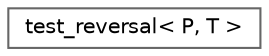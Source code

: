 digraph "类继承关系图"
{
 // LATEX_PDF_SIZE
  bgcolor="transparent";
  edge [fontname=Helvetica,fontsize=10,labelfontname=Helvetica,labelfontsize=10];
  node [fontname=Helvetica,fontsize=10,shape=box,height=0.2,width=0.4];
  rankdir="LR";
  Node0 [id="Node000000",label="test_reversal\< P, T \>",height=0.2,width=0.4,color="grey40", fillcolor="white", style="filled",URL="$structtest__reversal.html",tooltip=" "];
}
